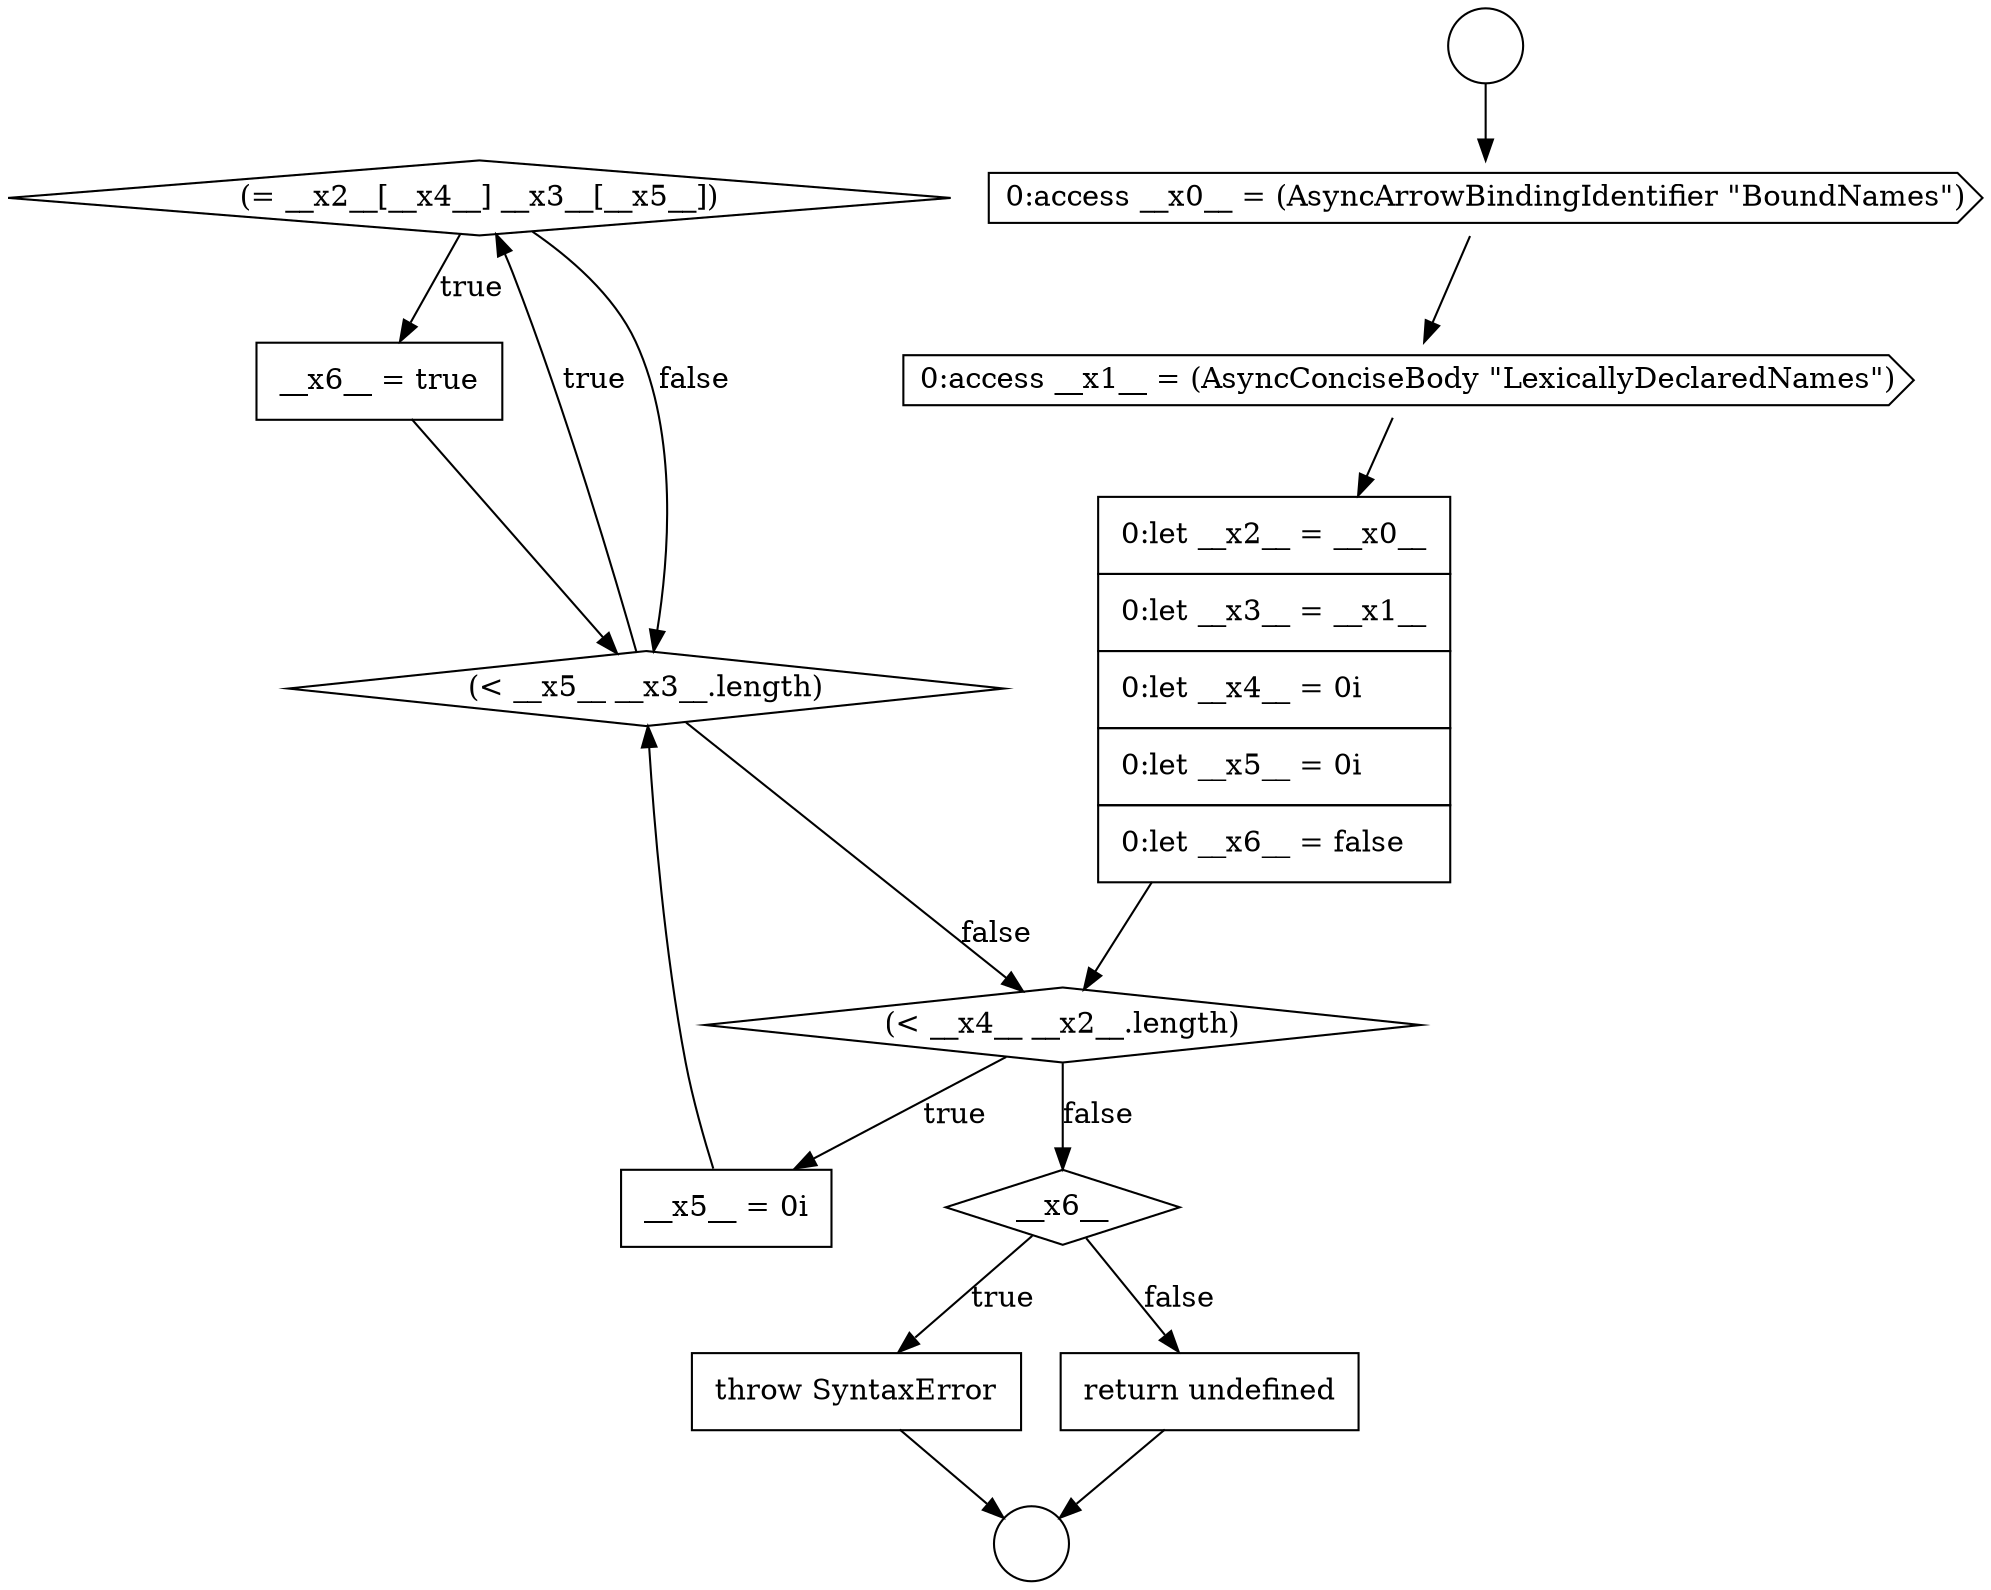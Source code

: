 digraph {
  node20273 [shape=diamond, label=<<font color="black">(= __x2__[__x4__] __x3__[__x5__])</font>> color="black" fillcolor="white" style=filled]
  node20268 [shape=cds, label=<<font color="black">0:access __x1__ = (AsyncConciseBody &quot;LexicallyDeclaredNames&quot;)</font>> color="black" fillcolor="white" style=filled]
  node20276 [shape=none, margin=0, label=<<font color="black">
    <table border="0" cellborder="1" cellspacing="0" cellpadding="10">
      <tr><td align="left">throw SyntaxError</td></tr>
    </table>
  </font>> color="black" fillcolor="white" style=filled]
  node20272 [shape=diamond, label=<<font color="black">(&lt; __x5__ __x3__.length)</font>> color="black" fillcolor="white" style=filled]
  node20277 [shape=none, margin=0, label=<<font color="black">
    <table border="0" cellborder="1" cellspacing="0" cellpadding="10">
      <tr><td align="left">return undefined</td></tr>
    </table>
  </font>> color="black" fillcolor="white" style=filled]
  node20271 [shape=none, margin=0, label=<<font color="black">
    <table border="0" cellborder="1" cellspacing="0" cellpadding="10">
      <tr><td align="left">__x5__ = 0i</td></tr>
    </table>
  </font>> color="black" fillcolor="white" style=filled]
  node20267 [shape=cds, label=<<font color="black">0:access __x0__ = (AsyncArrowBindingIdentifier &quot;BoundNames&quot;)</font>> color="black" fillcolor="white" style=filled]
  node20266 [shape=circle label=" " color="black" fillcolor="white" style=filled]
  node20270 [shape=diamond, label=<<font color="black">(&lt; __x4__ __x2__.length)</font>> color="black" fillcolor="white" style=filled]
  node20274 [shape=none, margin=0, label=<<font color="black">
    <table border="0" cellborder="1" cellspacing="0" cellpadding="10">
      <tr><td align="left">__x6__ = true</td></tr>
    </table>
  </font>> color="black" fillcolor="white" style=filled]
  node20269 [shape=none, margin=0, label=<<font color="black">
    <table border="0" cellborder="1" cellspacing="0" cellpadding="10">
      <tr><td align="left">0:let __x2__ = __x0__</td></tr>
      <tr><td align="left">0:let __x3__ = __x1__</td></tr>
      <tr><td align="left">0:let __x4__ = 0i</td></tr>
      <tr><td align="left">0:let __x5__ = 0i</td></tr>
      <tr><td align="left">0:let __x6__ = false</td></tr>
    </table>
  </font>> color="black" fillcolor="white" style=filled]
  node20275 [shape=diamond, label=<<font color="black">__x6__</font>> color="black" fillcolor="white" style=filled]
  node20265 [shape=circle label=" " color="black" fillcolor="white" style=filled]
  node20271 -> node20272 [ color="black"]
  node20265 -> node20267 [ color="black"]
  node20270 -> node20271 [label=<<font color="black">true</font>> color="black"]
  node20270 -> node20275 [label=<<font color="black">false</font>> color="black"]
  node20276 -> node20266 [ color="black"]
  node20274 -> node20272 [ color="black"]
  node20268 -> node20269 [ color="black"]
  node20275 -> node20276 [label=<<font color="black">true</font>> color="black"]
  node20275 -> node20277 [label=<<font color="black">false</font>> color="black"]
  node20277 -> node20266 [ color="black"]
  node20272 -> node20273 [label=<<font color="black">true</font>> color="black"]
  node20272 -> node20270 [label=<<font color="black">false</font>> color="black"]
  node20267 -> node20268 [ color="black"]
  node20269 -> node20270 [ color="black"]
  node20273 -> node20274 [label=<<font color="black">true</font>> color="black"]
  node20273 -> node20272 [label=<<font color="black">false</font>> color="black"]
}
